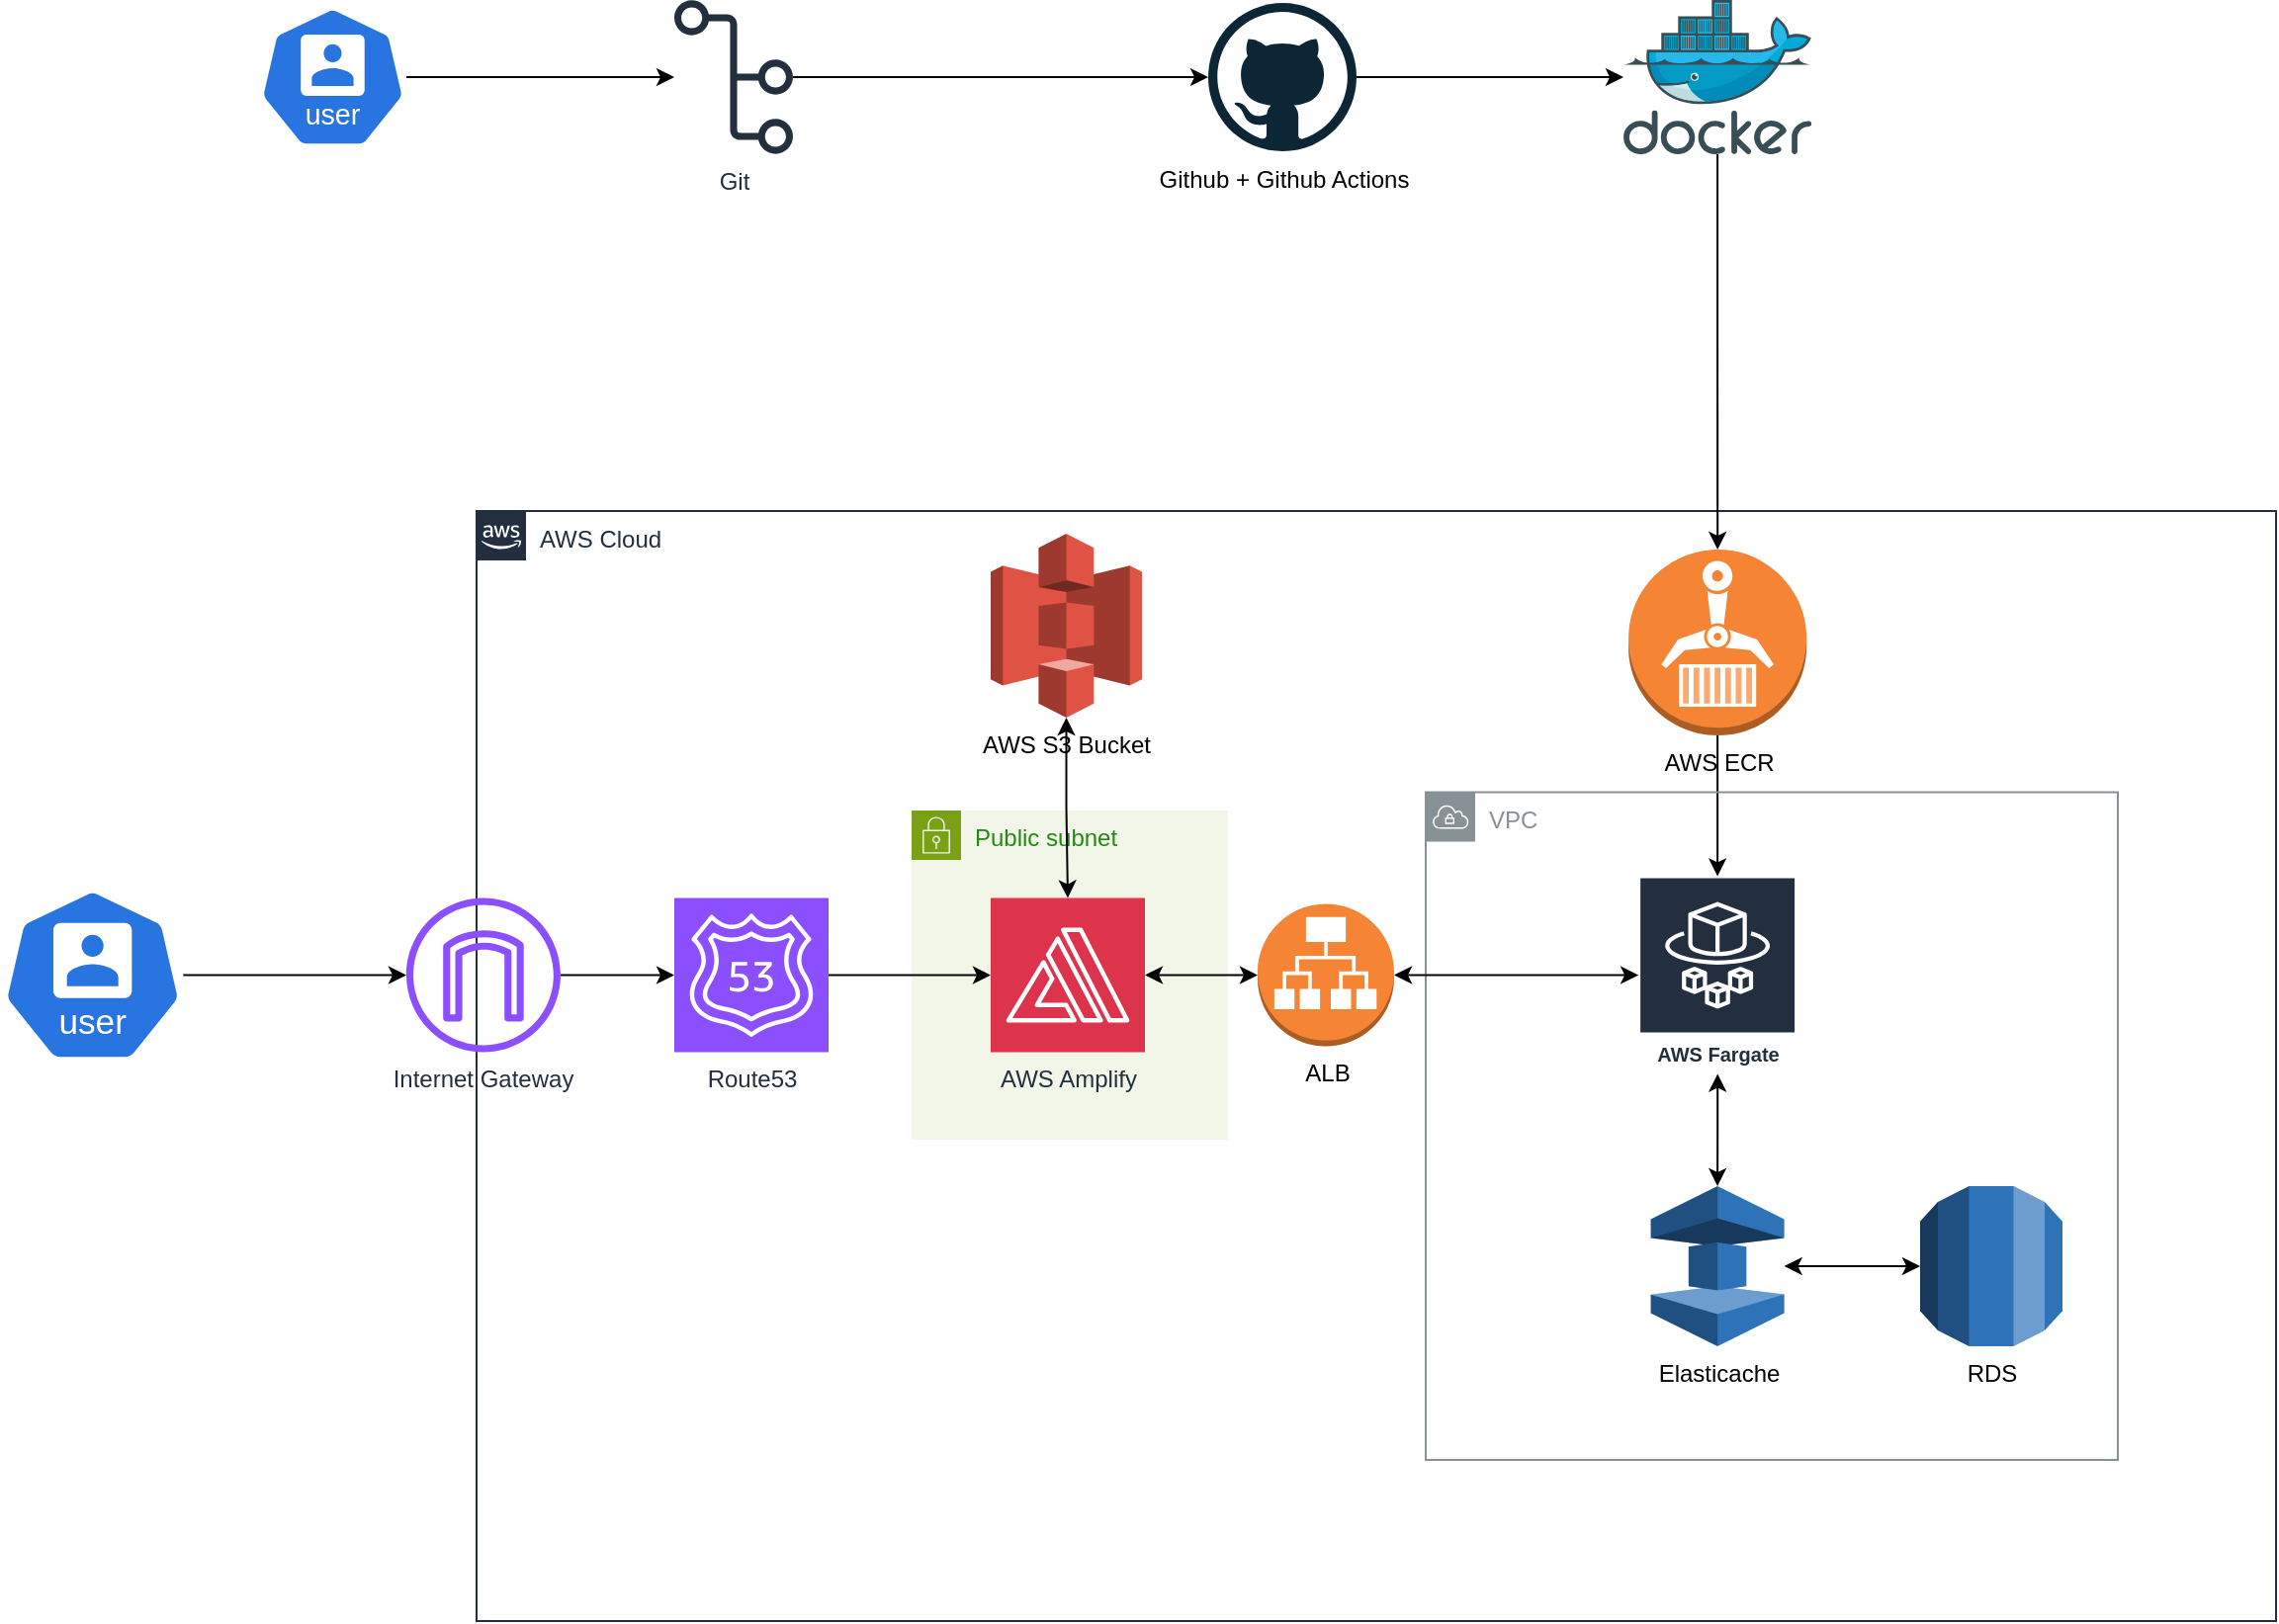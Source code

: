 <mxfile version="28.0.6" pages="2">
  <diagram name="Page-1" id="MR1L3E7EyAJXu9_P_bUc">
    <mxGraphModel dx="1527" dy="1295" grid="1" gridSize="10" guides="1" tooltips="1" connect="1" arrows="1" fold="1" page="1" pageScale="1" pageWidth="850" pageHeight="1100" math="0" shadow="0">
      <root>
        <mxCell id="0" />
        <mxCell id="1" parent="0" />
        <mxCell id="3I-46qMs5dw9miOmev2B-2" value="AWS Cloud" style="points=[[0,0],[0.25,0],[0.5,0],[0.75,0],[1,0],[1,0.25],[1,0.5],[1,0.75],[1,1],[0.75,1],[0.5,1],[0.25,1],[0,1],[0,0.75],[0,0.5],[0,0.25]];outlineConnect=0;gradientColor=none;html=1;whiteSpace=wrap;fontSize=12;fontStyle=0;container=1;pointerEvents=0;collapsible=0;recursiveResize=0;shape=mxgraph.aws4.group;grIcon=mxgraph.aws4.group_aws_cloud_alt;strokeColor=#232F3E;fillColor=none;verticalAlign=top;align=left;spacingLeft=30;fontColor=#232F3E;dashed=0;" vertex="1" parent="1">
          <mxGeometry x="1280" y="358.5" width="910" height="561.5" as="geometry" />
        </mxCell>
        <mxCell id="3I-46qMs5dw9miOmev2B-11" value="Public subnet" style="points=[[0,0],[0.25,0],[0.5,0],[0.75,0],[1,0],[1,0.25],[1,0.5],[1,0.75],[1,1],[0.75,1],[0.5,1],[0.25,1],[0,1],[0,0.75],[0,0.5],[0,0.25]];outlineConnect=0;gradientColor=none;html=1;whiteSpace=wrap;fontSize=12;fontStyle=0;container=1;pointerEvents=0;collapsible=0;recursiveResize=0;shape=mxgraph.aws4.group;grIcon=mxgraph.aws4.group_security_group;grStroke=0;strokeColor=#7AA116;fillColor=#F2F6E8;verticalAlign=top;align=left;spacingLeft=30;fontColor=#248814;dashed=0;" vertex="1" parent="3I-46qMs5dw9miOmev2B-2">
          <mxGeometry x="220" y="151.5" width="160" height="166.5" as="geometry" />
        </mxCell>
        <mxCell id="3I-46qMs5dw9miOmev2B-12" value="AWS Amplify" style="sketch=0;points=[[0,0,0],[0.25,0,0],[0.5,0,0],[0.75,0,0],[1,0,0],[0,1,0],[0.25,1,0],[0.5,1,0],[0.75,1,0],[1,1,0],[0,0.25,0],[0,0.5,0],[0,0.75,0],[1,0.25,0],[1,0.5,0],[1,0.75,0]];outlineConnect=0;fontColor=#232F3E;fillColor=#DD344C;strokeColor=#ffffff;dashed=0;verticalLabelPosition=bottom;verticalAlign=top;align=center;html=1;fontSize=12;fontStyle=0;aspect=fixed;shape=mxgraph.aws4.resourceIcon;resIcon=mxgraph.aws4.amplify;" vertex="1" parent="3I-46qMs5dw9miOmev2B-11">
          <mxGeometry x="40" y="44.25" width="78" height="78" as="geometry" />
        </mxCell>
        <mxCell id="3I-46qMs5dw9miOmev2B-26" style="edgeStyle=orthogonalEdgeStyle;rounded=0;orthogonalLoop=1;jettySize=auto;html=1;" edge="1" parent="3I-46qMs5dw9miOmev2B-2" source="3I-46qMs5dw9miOmev2B-13" target="3I-46qMs5dw9miOmev2B-25">
          <mxGeometry relative="1" as="geometry" />
        </mxCell>
        <mxCell id="3I-46qMs5dw9miOmev2B-13" value="AWS ECR" style="outlineConnect=0;dashed=0;verticalLabelPosition=bottom;verticalAlign=top;align=center;html=1;shape=mxgraph.aws3.ecr;fillColor=#F58534;gradientColor=none;" vertex="1" parent="3I-46qMs5dw9miOmev2B-2">
          <mxGeometry x="582.56" y="19.5" width="90" height="94" as="geometry" />
        </mxCell>
        <mxCell id="3I-46qMs5dw9miOmev2B-23" style="edgeStyle=orthogonalEdgeStyle;rounded=0;orthogonalLoop=1;jettySize=auto;html=1;startArrow=classic;startFill=1;" edge="1" parent="3I-46qMs5dw9miOmev2B-2" source="3I-46qMs5dw9miOmev2B-15" target="3I-46qMs5dw9miOmev2B-12">
          <mxGeometry relative="1" as="geometry" />
        </mxCell>
        <mxCell id="3I-46qMs5dw9miOmev2B-15" value="AWS S3 Bucket" style="outlineConnect=0;dashed=0;verticalLabelPosition=bottom;verticalAlign=top;align=center;html=1;shape=mxgraph.aws3.s3;fillColor=#E05243;gradientColor=none;" vertex="1" parent="3I-46qMs5dw9miOmev2B-2">
          <mxGeometry x="260" y="11.5" width="76.5" height="93" as="geometry" />
        </mxCell>
        <mxCell id="3I-46qMs5dw9miOmev2B-16" value="Route53" style="sketch=0;points=[[0,0,0],[0.25,0,0],[0.5,0,0],[0.75,0,0],[1,0,0],[0,1,0],[0.25,1,0],[0.5,1,0],[0.75,1,0],[1,1,0],[0,0.25,0],[0,0.5,0],[0,0.75,0],[1,0.25,0],[1,0.5,0],[1,0.75,0]];outlineConnect=0;fontColor=#232F3E;fillColor=#8C4FFF;strokeColor=#ffffff;dashed=0;verticalLabelPosition=bottom;verticalAlign=top;align=center;html=1;fontSize=12;fontStyle=0;aspect=fixed;shape=mxgraph.aws4.resourceIcon;resIcon=mxgraph.aws4.route_53;" vertex="1" parent="3I-46qMs5dw9miOmev2B-2">
          <mxGeometry x="100" y="195.75" width="78" height="78" as="geometry" />
        </mxCell>
        <mxCell id="3I-46qMs5dw9miOmev2B-22" style="edgeStyle=orthogonalEdgeStyle;rounded=0;orthogonalLoop=1;jettySize=auto;html=1;entryX=0;entryY=0.5;entryDx=0;entryDy=0;entryPerimeter=0;" edge="1" parent="3I-46qMs5dw9miOmev2B-2" source="3I-46qMs5dw9miOmev2B-16" target="3I-46qMs5dw9miOmev2B-12">
          <mxGeometry relative="1" as="geometry" />
        </mxCell>
        <mxCell id="3I-46qMs5dw9miOmev2B-24" value="VPC" style="sketch=0;outlineConnect=0;gradientColor=none;html=1;whiteSpace=wrap;fontSize=12;fontStyle=0;shape=mxgraph.aws4.group;grIcon=mxgraph.aws4.group_vpc;strokeColor=#879196;fillColor=none;verticalAlign=top;align=left;spacingLeft=30;fontColor=#879196;dashed=0;" vertex="1" parent="3I-46qMs5dw9miOmev2B-2">
          <mxGeometry x="480" y="142.25" width="350" height="337.75" as="geometry" />
        </mxCell>
        <mxCell id="3I-46qMs5dw9miOmev2B-31" style="edgeStyle=orthogonalEdgeStyle;rounded=0;orthogonalLoop=1;jettySize=auto;html=1;startArrow=classic;startFill=1;" edge="1" parent="3I-46qMs5dw9miOmev2B-2" source="3I-46qMs5dw9miOmev2B-25" target="3I-46qMs5dw9miOmev2B-30">
          <mxGeometry relative="1" as="geometry" />
        </mxCell>
        <mxCell id="3I-46qMs5dw9miOmev2B-25" value="AWS Fargate" style="sketch=0;outlineConnect=0;fontColor=#232F3E;gradientColor=none;strokeColor=#ffffff;fillColor=#232F3E;dashed=0;verticalLabelPosition=middle;verticalAlign=bottom;align=center;html=1;whiteSpace=wrap;fontSize=10;fontStyle=1;spacing=3;shape=mxgraph.aws4.productIcon;prIcon=mxgraph.aws4.fargate;" vertex="1" parent="3I-46qMs5dw9miOmev2B-2">
          <mxGeometry x="587.56" y="184.75" width="80" height="100" as="geometry" />
        </mxCell>
        <mxCell id="3I-46qMs5dw9miOmev2B-29" style="edgeStyle=orthogonalEdgeStyle;rounded=0;orthogonalLoop=1;jettySize=auto;html=1;startArrow=classic;startFill=1;" edge="1" parent="3I-46qMs5dw9miOmev2B-2" source="3I-46qMs5dw9miOmev2B-27" target="3I-46qMs5dw9miOmev2B-25">
          <mxGeometry relative="1" as="geometry" />
        </mxCell>
        <mxCell id="3I-46qMs5dw9miOmev2B-27" value="ALB" style="outlineConnect=0;dashed=0;verticalLabelPosition=bottom;verticalAlign=top;align=center;html=1;shape=mxgraph.aws3.application_load_balancer;fillColor=#F58534;gradientColor=none;" vertex="1" parent="3I-46qMs5dw9miOmev2B-2">
          <mxGeometry x="395" y="198.75" width="69" height="72" as="geometry" />
        </mxCell>
        <mxCell id="3I-46qMs5dw9miOmev2B-28" style="edgeStyle=orthogonalEdgeStyle;rounded=0;orthogonalLoop=1;jettySize=auto;html=1;startArrow=classic;startFill=1;" edge="1" parent="3I-46qMs5dw9miOmev2B-2" source="3I-46qMs5dw9miOmev2B-12" target="3I-46qMs5dw9miOmev2B-27">
          <mxGeometry relative="1" as="geometry" />
        </mxCell>
        <mxCell id="3I-46qMs5dw9miOmev2B-33" style="edgeStyle=orthogonalEdgeStyle;rounded=0;orthogonalLoop=1;jettySize=auto;html=1;startArrow=classic;startFill=1;" edge="1" parent="3I-46qMs5dw9miOmev2B-2" source="3I-46qMs5dw9miOmev2B-30" target="3I-46qMs5dw9miOmev2B-32">
          <mxGeometry relative="1" as="geometry" />
        </mxCell>
        <mxCell id="3I-46qMs5dw9miOmev2B-30" value="Elasticache" style="outlineConnect=0;dashed=0;verticalLabelPosition=bottom;verticalAlign=top;align=center;html=1;shape=mxgraph.aws3.elasticache;fillColor=#2E73B8;gradientColor=none;" vertex="1" parent="3I-46qMs5dw9miOmev2B-2">
          <mxGeometry x="593.81" y="341.5" width="67.5" height="81" as="geometry" />
        </mxCell>
        <mxCell id="3I-46qMs5dw9miOmev2B-32" value="RDS" style="outlineConnect=0;dashed=0;verticalLabelPosition=bottom;verticalAlign=top;align=center;html=1;shape=mxgraph.aws3.rds;fillColor=#2E73B8;gradientColor=none;" vertex="1" parent="3I-46qMs5dw9miOmev2B-2">
          <mxGeometry x="730" y="341.5" width="72" height="81" as="geometry" />
        </mxCell>
        <mxCell id="3I-46qMs5dw9miOmev2B-10" style="edgeStyle=orthogonalEdgeStyle;rounded=0;orthogonalLoop=1;jettySize=auto;html=1;" edge="1" parent="1" source="3I-46qMs5dw9miOmev2B-4" target="3I-46qMs5dw9miOmev2B-9">
          <mxGeometry relative="1" as="geometry" />
        </mxCell>
        <mxCell id="3I-46qMs5dw9miOmev2B-4" value="Github + Github Actions" style="dashed=0;outlineConnect=0;html=1;align=center;labelPosition=center;verticalLabelPosition=bottom;verticalAlign=top;shape=mxgraph.weblogos.github" vertex="1" parent="1">
          <mxGeometry x="1650" y="101.5" width="75" height="75" as="geometry" />
        </mxCell>
        <mxCell id="3I-46qMs5dw9miOmev2B-7" style="edgeStyle=orthogonalEdgeStyle;rounded=0;orthogonalLoop=1;jettySize=auto;html=1;" edge="1" parent="1" source="3I-46qMs5dw9miOmev2B-5" target="3I-46qMs5dw9miOmev2B-4">
          <mxGeometry relative="1" as="geometry" />
        </mxCell>
        <mxCell id="3I-46qMs5dw9miOmev2B-5" value="Git" style="sketch=0;outlineConnect=0;fontColor=#232F3E;gradientColor=none;fillColor=#232F3D;strokeColor=none;dashed=0;verticalLabelPosition=bottom;verticalAlign=top;align=center;html=1;fontSize=12;fontStyle=0;aspect=fixed;pointerEvents=1;shape=mxgraph.aws4.git_repository;" vertex="1" parent="1">
          <mxGeometry x="1380" y="100" width="60" height="78" as="geometry" />
        </mxCell>
        <mxCell id="3I-46qMs5dw9miOmev2B-8" style="edgeStyle=orthogonalEdgeStyle;rounded=0;orthogonalLoop=1;jettySize=auto;html=1;" edge="1" parent="1" source="3I-46qMs5dw9miOmev2B-6" target="3I-46qMs5dw9miOmev2B-5">
          <mxGeometry relative="1" as="geometry" />
        </mxCell>
        <mxCell id="3I-46qMs5dw9miOmev2B-6" value="" style="aspect=fixed;sketch=0;html=1;dashed=0;whitespace=wrap;verticalLabelPosition=bottom;verticalAlign=top;fillColor=#2875E2;strokeColor=#ffffff;points=[[0.005,0.63,0],[0.1,0.2,0],[0.9,0.2,0],[0.5,0,0],[0.995,0.63,0],[0.72,0.99,0],[0.5,1,0],[0.28,0.99,0]];shape=mxgraph.kubernetes.icon2;kubernetesLabel=1;prIcon=user" vertex="1" parent="1">
          <mxGeometry x="1170" y="103.25" width="74.48" height="71.5" as="geometry" />
        </mxCell>
        <mxCell id="3I-46qMs5dw9miOmev2B-19" style="edgeStyle=orthogonalEdgeStyle;rounded=0;orthogonalLoop=1;jettySize=auto;html=1;" edge="1" parent="1" source="3I-46qMs5dw9miOmev2B-9" target="3I-46qMs5dw9miOmev2B-13">
          <mxGeometry relative="1" as="geometry" />
        </mxCell>
        <mxCell id="3I-46qMs5dw9miOmev2B-9" value="" style="image;sketch=0;aspect=fixed;html=1;points=[];align=center;fontSize=12;image=img/lib/mscae/Docker.svg;" vertex="1" parent="1">
          <mxGeometry x="1860" y="100" width="95.12" height="78" as="geometry" />
        </mxCell>
        <mxCell id="3I-46qMs5dw9miOmev2B-18" value="Internet Gateway" style="sketch=0;outlineConnect=0;fontColor=#232F3E;gradientColor=none;fillColor=#8C4FFF;strokeColor=none;dashed=0;verticalLabelPosition=bottom;verticalAlign=top;align=center;html=1;fontSize=12;fontStyle=0;aspect=fixed;pointerEvents=1;shape=mxgraph.aws4.internet_gateway;" vertex="1" parent="1">
          <mxGeometry x="1244.48" y="554.25" width="78" height="78" as="geometry" />
        </mxCell>
        <mxCell id="3I-46qMs5dw9miOmev2B-21" style="edgeStyle=orthogonalEdgeStyle;rounded=0;orthogonalLoop=1;jettySize=auto;html=1;entryX=0;entryY=0.5;entryDx=0;entryDy=0;entryPerimeter=0;" edge="1" parent="1" source="3I-46qMs5dw9miOmev2B-18" target="3I-46qMs5dw9miOmev2B-16">
          <mxGeometry relative="1" as="geometry" />
        </mxCell>
        <mxCell id="3I-46qMs5dw9miOmev2B-35" style="edgeStyle=orthogonalEdgeStyle;rounded=0;orthogonalLoop=1;jettySize=auto;html=1;" edge="1" parent="1" source="3I-46qMs5dw9miOmev2B-34" target="3I-46qMs5dw9miOmev2B-18">
          <mxGeometry relative="1" as="geometry" />
        </mxCell>
        <mxCell id="3I-46qMs5dw9miOmev2B-34" value="" style="aspect=fixed;sketch=0;html=1;dashed=0;whitespace=wrap;verticalLabelPosition=bottom;verticalAlign=top;fillColor=#2875E2;strokeColor=#ffffff;points=[[0.005,0.63,0],[0.1,0.2,0],[0.9,0.2,0],[0.5,0,0],[0.995,0.63,0],[0.72,0.99,0],[0.5,1,0],[0.28,0.99,0]];shape=mxgraph.kubernetes.icon2;kubernetesLabel=1;prIcon=user" vertex="1" parent="1">
          <mxGeometry x="1040" y="549.25" width="91.67" height="88" as="geometry" />
        </mxCell>
      </root>
    </mxGraphModel>
  </diagram>
  <diagram id="fbQpOce9XygJjrqumG4C" name="Page-2">
    <mxGraphModel grid="1" page="1" gridSize="10" guides="1" tooltips="1" connect="1" arrows="1" fold="1" pageScale="1" pageWidth="850" pageHeight="1100" math="0" shadow="0">
      <root>
        <mxCell id="0" />
        <mxCell id="1" parent="0" />
      </root>
    </mxGraphModel>
  </diagram>
</mxfile>
